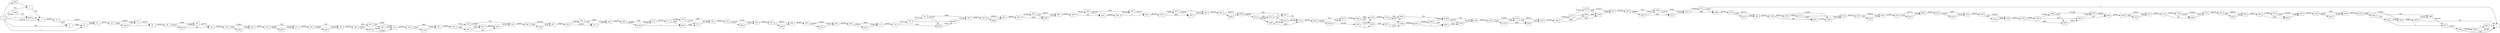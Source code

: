 digraph {
	graph [rankdir=LR]
	node [shape=rectangle]
	2 -> 3 [label=583]
	3 -> 19 [label=282652]
	19 -> 21 [label=8565]
	19 -> 40 [label=274087]
	21 -> 22 [label=9388]
	22 -> 40 [label=9389]
	40 -> 42 [label=283476]
	42 -> 63 [label=274993]
	42 -> 3360 [label=8483]
	63 -> 81 [label=283475]
	81 -> 89 [label=283476]
	89 -> 118 [label=9064]
	89 -> 2016 [label=274412]
	118 -> 126 [label=283152]
	126 -> 165 [label=283476]
	165 -> 186 [label=275817]
	165 -> 3382 [label=7659]
	186 -> 192 [label=283476]
	192 -> 213 [label=583]
	192 -> 2056 [label=282893]
	213 -> 228 [label=283476]
	228 -> 249 [label=583]
	228 -> 2076 [label=282893]
	249 -> 288 [label=283476]
	288 -> 291 [label=9065]
	288 -> 2079 [label=274411]
	291 -> 309 [label=583]
	291 -> 312 [label=8482]
	309 -> 312 [label=907]
	312 -> 324 [label=283476]
	324 -> 345 [label=9065]
	324 -> 2116 [label=274411]
	345 -> 354 [label=283476]
	354 -> 363 [label=9065]
	354 -> 2125 [label=274411]
	363 -> 384 [label=583]
	363 -> 3414 [label=8482]
	384 -> 390 [label=283152]
	390 -> 426 [label=283476]
	426 -> 447 [label=281636]
	426 -> 3769 [label=1840]
	447 -> 450 [label=283476]
	450 -> 462 [label=10905]
	450 -> 471 [label=272571]
	462 -> 471 [label=2423]
	462 -> 483 [label=8482]
	471 -> 483 [label=274994]
	483 -> 489 [label=283476]
	489 -> 510 [label=582]
	489 -> 2178 [label=282894]
	510 -> 513 [label=283475]
	513 -> 519 [label=274994]
	513 -> 3463 [label=8481]
	519 -> 534 [label=273154]
	519 -> 540 [label=1840]
	534 -> 540 [label=281636]
	540 -> 576 [label=283476]
	576 -> 599 [label=11229]
	576 -> 3664 [label=272247]
	599 -> 607 [label=283476]
	607 -> 628 [label=283475]
	607 -> 3499 [label=1]
	628 -> 657 [label=283476]
	657 -> 678 [label=10905]
	657 -> 2211 [label=272571]
	678 -> 690 [label=283476]
	690 -> 711 [label=9064]
	690 -> 2231 [label=274412]
	711 -> 723 [label=283476]
	723 -> 735 [label=281312]
	723 -> 2252 [label=2164]
	735 -> 741 [label=281311]
	735 -> 2264 [label=1]
	741 -> 762 [label=9064]
	741 -> 2252 [label=272247]
	762 -> 832 [label=283476]
	832 -> 853 [label=283475]
	832 -> 3982 [label=1]
	853 -> 855 [label=283476]
	855 -> 859 [label=281636]
	855 -> 2286 [label=1840]
	859 -> 880 [label=281311]
	859 -> 2286 [label=325]
	880 -> 899 [label=283476]
	899 -> 914 [label=283152]
	899 -> 920 [label=324]
	914 -> 920 [label=281312]
	914 -> 935 [label=1840]
	920 -> 922 [label=281636]
	922 -> 935 [label=281635]
	922 -> 943 [label=1]
	935 -> 943 [label=283475]
	943 -> 958 [label=283476]
	958 -> 961 [label=274995]
	958 -> 979 [label=8481]
	961 -> 979 [label=274993]
	961 -> 982 [label=2]
	979 -> 982 [label=283474]
	982 -> 985 [label=283476]
	985 -> 1006 [label=283475]
	985 -> 4022 [label=1]
	1006 -> 1027 [label=582]
	1006 -> 2312 [label=282894]
	1027 -> 1033 [label=584]
	1033 -> 1036 [label=283476]
	1036 -> 1057 [label=583]
	1036 -> 2353 [label=282893]
	1057 -> 1060 [label=11228]
	1060 -> 1075 [label=9387]
	1060 -> 3554 [label=1841]
	1075 -> 1078 [label=281634]
	1078 -> 1081 [label=582]
	1078 -> 2358 [label=281052]
	1081 -> 1099 [label=583]
	1099 -> 1108 [label=274670]
	1099 -> 1120 [label=324]
	1108 -> 1120 [label=283152]
	1120 -> 1123 [label=283476]
	1123 -> 1132 [label=11228]
	1123 -> 1144 [label=272248]
	1132 -> 1144 [label=9388]
	1132 -> 2404 [label=1840]
	1144 -> 1165 [label=281311]
	1144 -> 2404 [label=325]
	1165 -> 1169 [label=283476]
	1169 -> 1177 [label=274995]
	1169 -> 4058 [label=8481]
	1177 -> 1198 [label=582]
	1177 -> 2418 [label=274412]
	1177 -> 4058 [label=1]
	1198 -> 1201 [label=10904]
	1201 -> 1225 [label=283476]
	1225 -> 1246 [label=583]
	1225 -> 2444 [label=282893]
	1246 -> 1252 [label=273978]
	1246 -> 1267 [label=7658]
	1252 -> 1267 [label=275818]
	1267 -> 1271 [label=275818]
	1267 -> 1288 [label=7658]
	1271 -> 1 [label=1]
	1271 -> 1288 [label=275817]
	1288 -> 1343 [label=283475]
	1343 -> 1364 [label=281311]
	1343 -> 2478 [label=2164]
	1364 -> 1399 [label=283475]
	1399 -> 1405 [label=283151]
	1399 -> 1421 [label=324]
	1405 -> 1411 [label=10904]
	1405 -> 1426 [label=272247]
	1411 -> 1421 [label=10903]
	1411 -> 1432 [label=1]
	1421 -> 1426 [label=11227]
	1426 -> 1432 [label=283474]
	1432 -> 1437 [label=283475]
	1437 -> 1458 [label=282652]
	1437 -> 4363 [label=823]
	1458 -> 1474 [label=283475]
	1474 -> 1495 [label=281311]
	1474 -> 2519 [label=2164]
	1495 -> 1501 [label=283475]
	1501 -> 1522 [label=9064]
	1501 -> 2539 [label=274411]
	1522 -> 1528 [label=283475]
	1528 -> 1549 [label=274993]
	1528 -> 3740 [label=8482]
	1549 -> 1576 [label=283475]
	1576 -> 1582 [label=274993]
	1576 -> 1597 [label=8482]
	1582 -> 1588 [label=274669]
	1582 -> 1603 [label=324]
	1588 -> 1597 [label=2423]
	1588 -> 2565 [label=272246]
	1597 -> 1603 [label=10905]
	1603 -> 1624 [label=582]
	1603 -> 2565 [label=10647]
	1624 -> 1636 [label=283475]
	1636 -> 1657 [label=275817]
	1636 -> 4319 [label=7658]
	1657 -> 1732 [label=283475]
	1732 -> 1744 [label=283151]
	1732 -> 2600 [label=324]
	1744 -> 1765 [label=272828]
	1744 -> 2600 [label=10323]
	1765 -> 1783 [label=283475]
	1783 -> 1804 [label=282652]
	1783 -> 4383 [label=823]
	1804 -> 1807 [label=283475]
	1807 -> 1813 [label=275816]
	1807 -> 1828 [label=7659]
	1813 -> 1828 [label=3570]
	1813 -> 1834 [label=272246]
	1828 -> 1834 [label=11229]
	1834 -> 1918 [label=283475]
	1918 -> 1939 [label=582]
	1918 -> 2631 [label=282893]
	1939 -> 1942 [label=283475]
	1942 -> 1963 [label=274993]
	1942 -> 4128 [label=8482]
	1963 -> 1965 [label=282651]
	1965 -> 1966 [label=282327]
	1965 -> 1 [label=324]
	1966 -> 1977 [label=283150]
	1977 -> 1982 [label=283151]
	1982 -> 3749 [label=282568]
	1982 -> 1 [label=583]
	1999 -> 2000 [label=324]
	2000 -> 3 [label=325]
	2016 -> 126 [label=324]
	2016 -> 118 [label=274088]
	2056 -> 213 [label=282893]
	2076 -> 249 [label=282893]
	2079 -> 309 [label=324]
	2079 -> 312 [label=274087]
	2116 -> 345 [label=274411]
	2125 -> 390 [label=324]
	2125 -> 3414 [label=274087]
	2178 -> 510 [label=282893]
	2178 -> 3463 [label=1]
	2211 -> 678 [label=272571]
	2231 -> 711 [label=274412]
	2252 -> 2264 [label=274411]
	2264 -> 762 [label=274412]
	2286 -> 880 [label=2165]
	2312 -> 2315 [label=326]
	2312 -> 3669 [label=282568]
	2315 -> 2333 [label=324]
	2315 -> 1027 [label=2]
	2333 -> 1033 [label=281052]
	2353 -> 1057 [label=10645]
	2353 -> 3539 [label=272248]
	2358 -> 2361 [label=282893]
	2361 -> 2364 [label=282892]
	2361 -> 4043 [label=1]
	2364 -> 1099 [label=274411]
	2364 -> 4043 [label=8481]
	2404 -> 1165 [label=2165]
	2418 -> 1201 [label=272572]
	2418 -> 1198 [label=1840]
	2444 -> 1246 [label=281053]
	2444 -> 1252 [label=1840]
	2478 -> 1364 [label=2164]
	2519 -> 1495 [label=2164]
	2539 -> 1522 [label=274411]
	2565 -> 1624 [label=282893]
	2600 -> 1765 [label=10647]
	2631 -> 1939 [label=282893]
	3342 -> 2 [label=1]
	3360 -> 63 [label=8482]
	3360 -> 81 [label=1]
	3382 -> 186 [label=7659]
	3414 -> 384 [label=282569]
	3463 -> 534 [label=8482]
	3499 -> 628 [label=1]
	3539 -> 3554 [label=1]
	3539 -> 1075 [label=272247]
	3554 -> 3557 [label=1842]
	3557 -> 1081 [label=1]
	3557 -> 2358 [label=1841]
	3664 -> 599 [label=272247]
	3669 -> 2333 [label=280728]
	3669 -> 1033 [label=1840]
	3740 -> 1549 [label=8482]
	3749 -> 1 [label=282567]
	3749 -> 4422 [label=1]
	3769 -> 447 [label=1840]
	3982 -> 853 [label=1]
	4022 -> 1006 [label=1]
	4043 -> 1108 [label=8482]
	4058 -> 1198 [label=8482]
	4128 -> 4139 [label=7659]
	4128 -> 1966 [label=823]
	4139 -> 1977 [label=1]
	4139 -> 1963 [label=7658]
	4319 -> 1657 [label=7658]
	4363 -> 1458 [label=823]
	4383 -> 1804 [label=823]
	4422 -> 1 [label=1]
	0 -> 2 [label=582]
	0 -> 3 [label=281744]
	0 -> 2000 [label=1]
	0 -> 22 [label=1]
	0 -> 1999 [label=324]
	0 -> 3342 [label=1]
	0 -> 21 [label=823]
}
